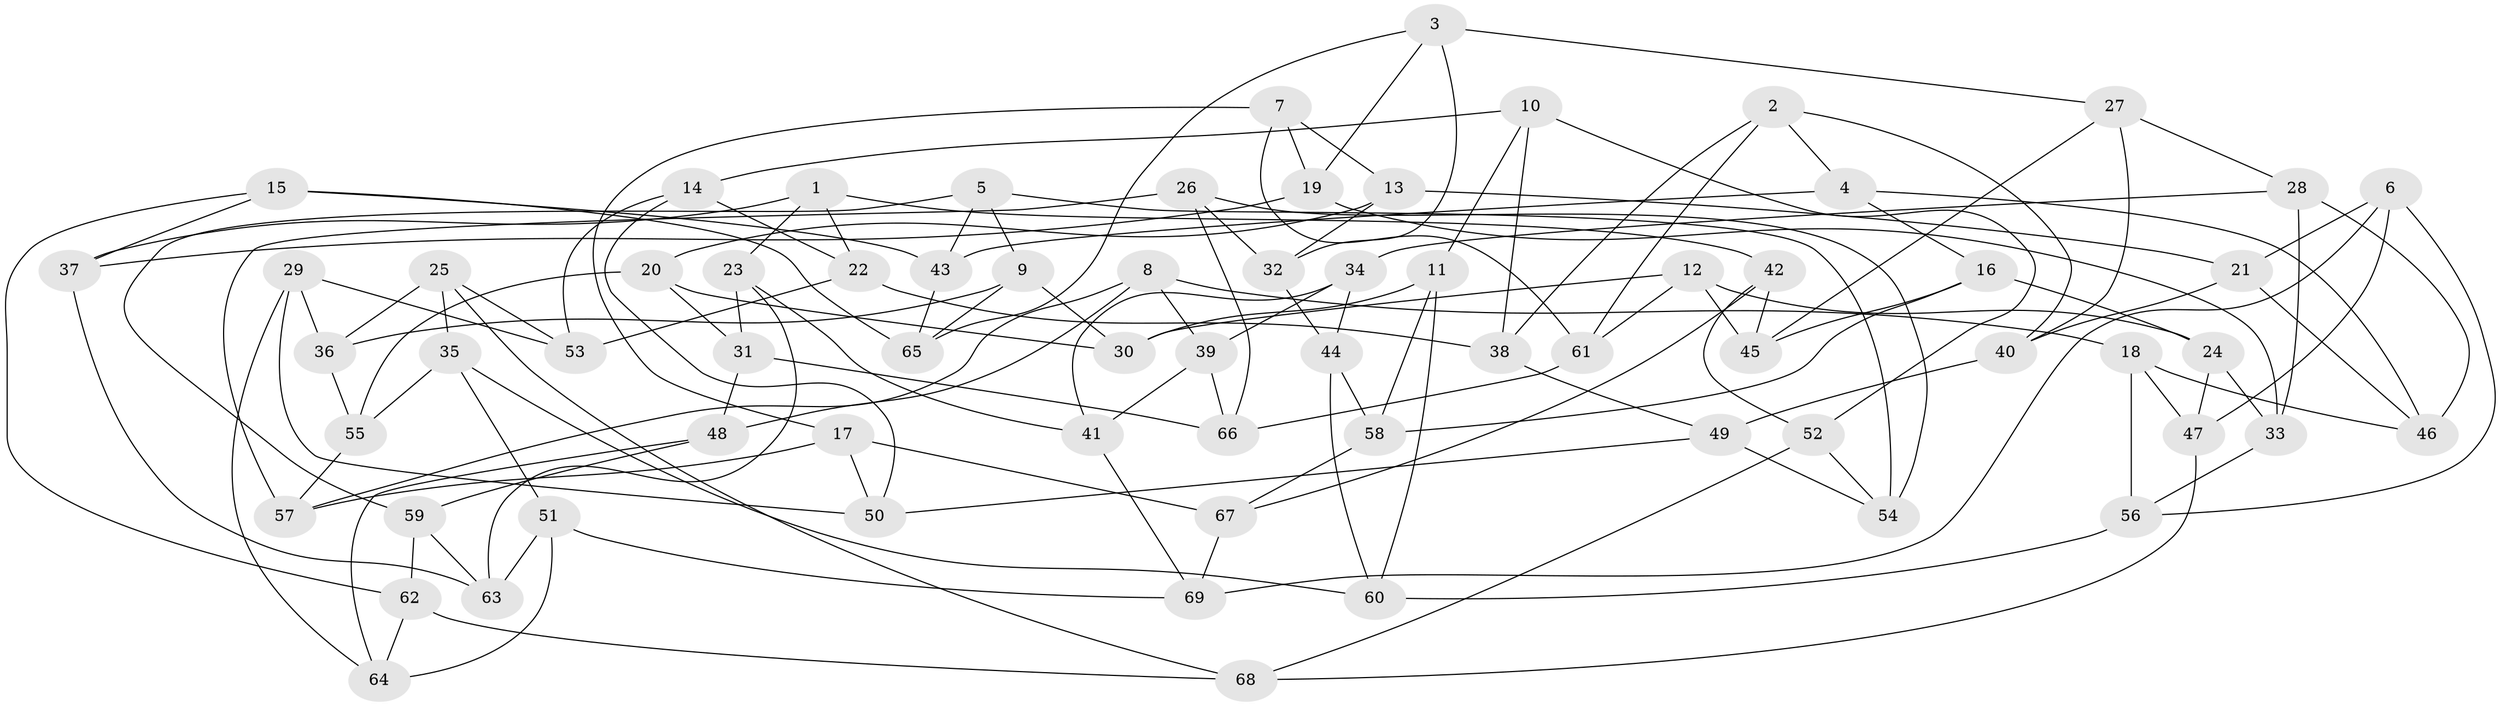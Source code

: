 // Generated by graph-tools (version 1.1) at 2025/26/03/09/25 03:26:56]
// undirected, 69 vertices, 138 edges
graph export_dot {
graph [start="1"]
  node [color=gray90,style=filled];
  1;
  2;
  3;
  4;
  5;
  6;
  7;
  8;
  9;
  10;
  11;
  12;
  13;
  14;
  15;
  16;
  17;
  18;
  19;
  20;
  21;
  22;
  23;
  24;
  25;
  26;
  27;
  28;
  29;
  30;
  31;
  32;
  33;
  34;
  35;
  36;
  37;
  38;
  39;
  40;
  41;
  42;
  43;
  44;
  45;
  46;
  47;
  48;
  49;
  50;
  51;
  52;
  53;
  54;
  55;
  56;
  57;
  58;
  59;
  60;
  61;
  62;
  63;
  64;
  65;
  66;
  67;
  68;
  69;
  1 -- 23;
  1 -- 22;
  1 -- 37;
  1 -- 42;
  2 -- 61;
  2 -- 38;
  2 -- 4;
  2 -- 40;
  3 -- 65;
  3 -- 32;
  3 -- 19;
  3 -- 27;
  4 -- 16;
  4 -- 43;
  4 -- 46;
  5 -- 54;
  5 -- 59;
  5 -- 43;
  5 -- 9;
  6 -- 56;
  6 -- 69;
  6 -- 47;
  6 -- 21;
  7 -- 13;
  7 -- 19;
  7 -- 17;
  7 -- 61;
  8 -- 48;
  8 -- 57;
  8 -- 39;
  8 -- 18;
  9 -- 30;
  9 -- 36;
  9 -- 65;
  10 -- 52;
  10 -- 11;
  10 -- 14;
  10 -- 38;
  11 -- 30;
  11 -- 60;
  11 -- 58;
  12 -- 30;
  12 -- 45;
  12 -- 24;
  12 -- 61;
  13 -- 32;
  13 -- 20;
  13 -- 21;
  14 -- 22;
  14 -- 50;
  14 -- 53;
  15 -- 62;
  15 -- 37;
  15 -- 43;
  15 -- 65;
  16 -- 24;
  16 -- 58;
  16 -- 45;
  17 -- 67;
  17 -- 57;
  17 -- 50;
  18 -- 47;
  18 -- 56;
  18 -- 46;
  19 -- 33;
  19 -- 37;
  20 -- 55;
  20 -- 30;
  20 -- 31;
  21 -- 40;
  21 -- 46;
  22 -- 38;
  22 -- 53;
  23 -- 41;
  23 -- 63;
  23 -- 31;
  24 -- 33;
  24 -- 47;
  25 -- 35;
  25 -- 68;
  25 -- 36;
  25 -- 53;
  26 -- 32;
  26 -- 54;
  26 -- 57;
  26 -- 66;
  27 -- 45;
  27 -- 40;
  27 -- 28;
  28 -- 46;
  28 -- 34;
  28 -- 33;
  29 -- 53;
  29 -- 50;
  29 -- 64;
  29 -- 36;
  31 -- 66;
  31 -- 48;
  32 -- 44;
  33 -- 56;
  34 -- 41;
  34 -- 39;
  34 -- 44;
  35 -- 60;
  35 -- 51;
  35 -- 55;
  36 -- 55;
  37 -- 63;
  38 -- 49;
  39 -- 41;
  39 -- 66;
  40 -- 49;
  41 -- 69;
  42 -- 52;
  42 -- 67;
  42 -- 45;
  43 -- 65;
  44 -- 60;
  44 -- 58;
  47 -- 68;
  48 -- 59;
  48 -- 64;
  49 -- 50;
  49 -- 54;
  51 -- 63;
  51 -- 69;
  51 -- 64;
  52 -- 54;
  52 -- 68;
  55 -- 57;
  56 -- 60;
  58 -- 67;
  59 -- 62;
  59 -- 63;
  61 -- 66;
  62 -- 64;
  62 -- 68;
  67 -- 69;
}
